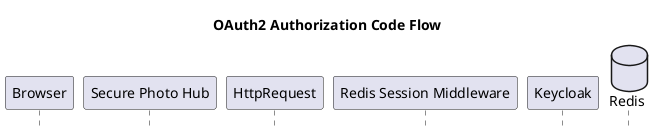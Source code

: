 @startuml
title OAuth2 Authorization Code Flow
hide footbox

participant Browser
participant "Secure Photo Hub" as SecurePhotoHub
participant HttpRequest
participant "Redis Session Middleware" as RedisSessionMiddleware
participant Keycloak
database Redis

@enduml